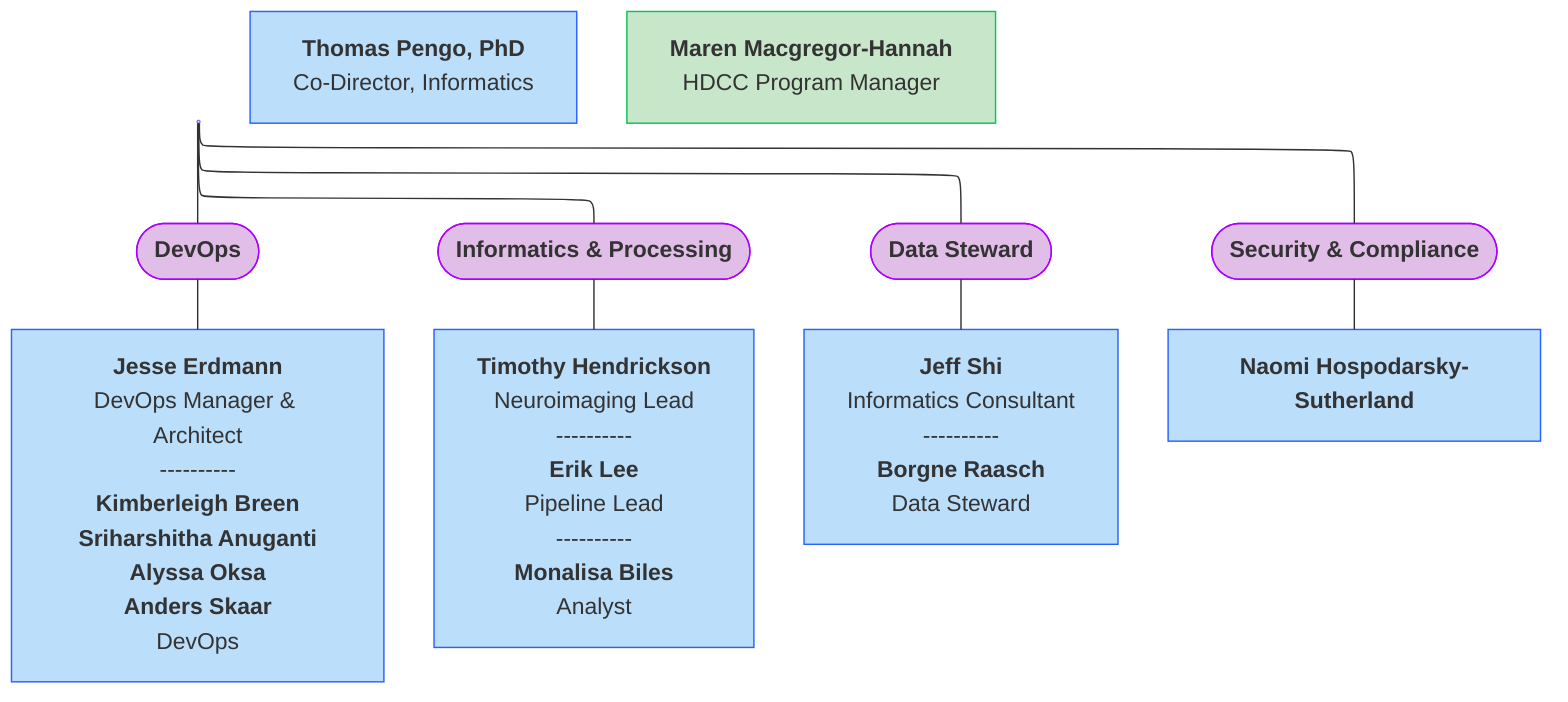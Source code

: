 ---
config:
  layout: elk
---
flowchart TB
    L["<b>Maren Macgregor-Hannah</b><br>HDCC Program Manager"] --- N(["<b>DevOps</b>"]) & O(["<b>Informatics &amp; Processing</b>"]) & P(["<b>Data Steward</b>"]) & n8(["<b>Security &amp; Compliance</b>"])
    N --- Q@{ label: "<b>Jesse Erdmann</b><br><span style=\"color:\">DevOps Manager &amp; Architect<br></span>----------<br><b>Kimberleigh Breen<br></b><b>Sriharshitha Anuganti<br>Alyssa Oksa<br>Anders Skaar</b><br>DevOps" }
    O --- n4["<b>Timothy Hendrickson</b><br>Neuroimaging Lead
    ----------
    <b>Erik Lee</b><br>Pipeline Lead
    ----------
    <b>Monalisa Biles</b><br>Analyst"]
    P --- n7["<b>Jeff Shi</b><br>Informatics Consultant
    ----------
    <b>Borgne Raasch</b><br>Data Steward"]
    n8 --- n9["<b>Naomi Hospodarsky-Sutherland</b>"]
    n10["<b>Thomas Pengo, PhD</b><br>Co-Director, Informatics"]
    n11["<b>Maren Macgregor-Hannah</b><br>HDCC Program Manager"]
    L@{ shape: anchor}
    Q@{ shape: rect}
    n11@{ shape: rect}
    style L fill:#C8E6C9,stroke:#00C853
    style N fill:#E1BEE7,stroke:#AA00FF
    style O fill:#E1BEE7,stroke:#AA00FF
    style P fill:#E1BEE7,stroke:#AA00FF
    style n8 fill:#E1BEE7,stroke:#AA00FF
    style Q fill:#BBDEFB,stroke:#2962FF
    style n4 fill:#BBDEFB,stroke:#2962FF
    style n7 fill:#BBDEFB,stroke:#2962FF
    style n9 fill:#BBDEFB,stroke:#2962FF
    style n10 fill:#BBDEFB,stroke:#2962FF
    style n11 fill:#C8E6C9,stroke:#00C853